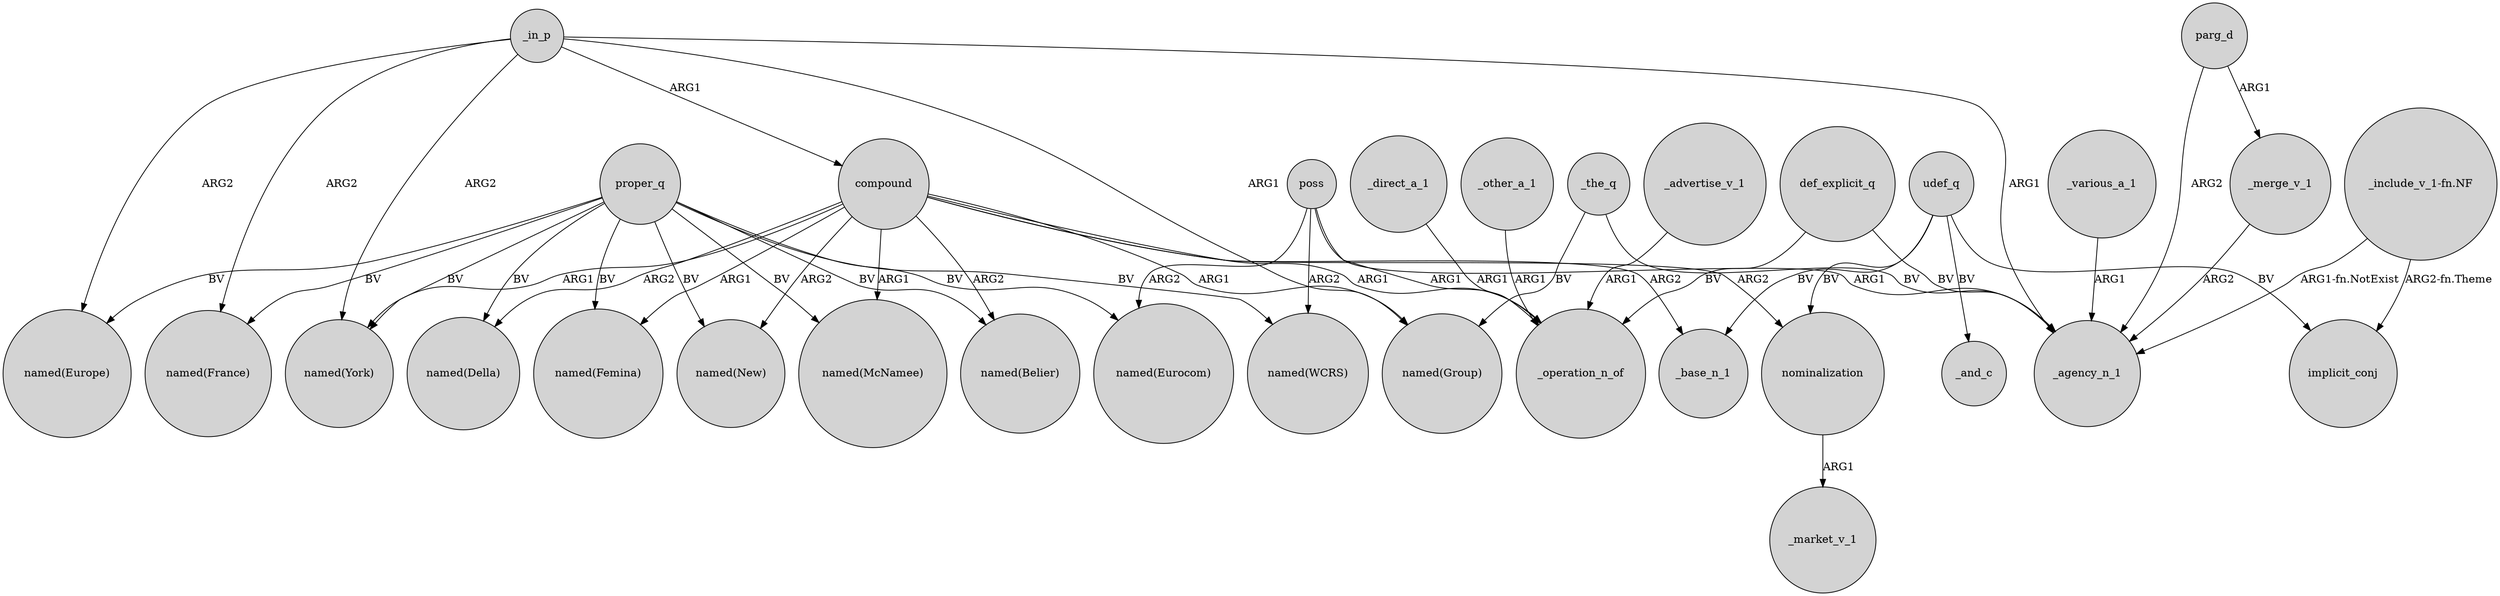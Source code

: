digraph {
	node [shape=circle style=filled]
	_the_q -> _agency_n_1 [label=BV]
	compound -> _operation_n_of [label=ARG1]
	compound -> "named(New)" [label=ARG2]
	_in_p -> _agency_n_1 [label=ARG1]
	def_explicit_q -> _agency_n_1 [label=BV]
	poss -> _operation_n_of [label=ARG1]
	proper_q -> "named(New)" [label=BV]
	_various_a_1 -> _agency_n_1 [label=ARG1]
	nominalization -> _market_v_1 [label=ARG1]
	_in_p -> "named(Europe)" [label=ARG2]
	proper_q -> "named(Eurocom)" [label=BV]
	proper_q -> "named(France)" [label=BV]
	poss -> "named(WCRS)" [label=ARG2]
	_other_a_1 -> _operation_n_of [label=ARG1]
	compound -> "named(Belier)" [label=ARG2]
	_advertise_v_1 -> _operation_n_of [label=ARG1]
	compound -> nominalization [label=ARG2]
	proper_q -> "named(Belier)" [label=BV]
	compound -> "named(Femina)" [label=ARG1]
	parg_d -> _agency_n_1 [label=ARG2]
	udef_q -> implicit_conj [label=BV]
	udef_q -> _base_n_1 [label=BV]
	"_include_v_1-fn.NF" -> _agency_n_1 [label="ARG1-fn.NotExist"]
	_in_p -> "named(Group)" [label=ARG1]
	compound -> _base_n_1 [label=ARG2]
	compound -> "named(Group)" [label=ARG1]
	_in_p -> compound [label=ARG1]
	"_include_v_1-fn.NF" -> implicit_conj [label="ARG2-fn.Theme"]
	def_explicit_q -> _operation_n_of [label=BV]
	_direct_a_1 -> _operation_n_of [label=ARG1]
	compound -> "named(York)" [label=ARG1]
	poss -> "named(Eurocom)" [label=ARG2]
	compound -> "named(McNamee)" [label=ARG1]
	compound -> "named(Della)" [label=ARG2]
	parg_d -> _merge_v_1 [label=ARG1]
	proper_q -> "named(McNamee)" [label=BV]
	proper_q -> "named(Della)" [label=BV]
	_the_q -> "named(Group)" [label=BV]
	proper_q -> "named(Europe)" [label=BV]
	proper_q -> "named(WCRS)" [label=BV]
	proper_q -> "named(Femina)" [label=BV]
	udef_q -> nominalization [label=BV]
	_in_p -> "named(York)" [label=ARG2]
	_in_p -> "named(France)" [label=ARG2]
	poss -> _agency_n_1 [label=ARG1]
	proper_q -> "named(York)" [label=BV]
	udef_q -> _and_c [label=BV]
	_merge_v_1 -> _agency_n_1 [label=ARG2]
}
